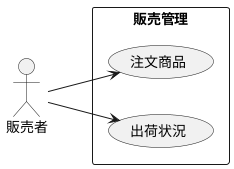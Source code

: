 @startuml 課題2-5
left to right direction
actor 販売者
rectangle 販売管理 {
usecase 注文商品
usecase 出荷状況
}
販売者 --> 注文商品
販売者 --> 出荷状況
@enduml